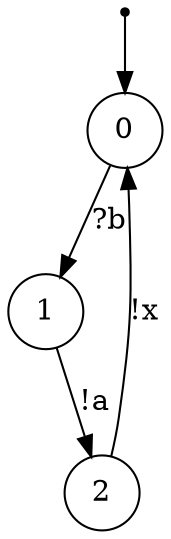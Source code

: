 digraph {
 node [shape=point] ENTRY
 node [shape=circle]
 ENTRY -> 0
0 -> 1 [label="?b"]
1 -> 2 [label="!a"]
2 -> 0 [label="!x"]
}
